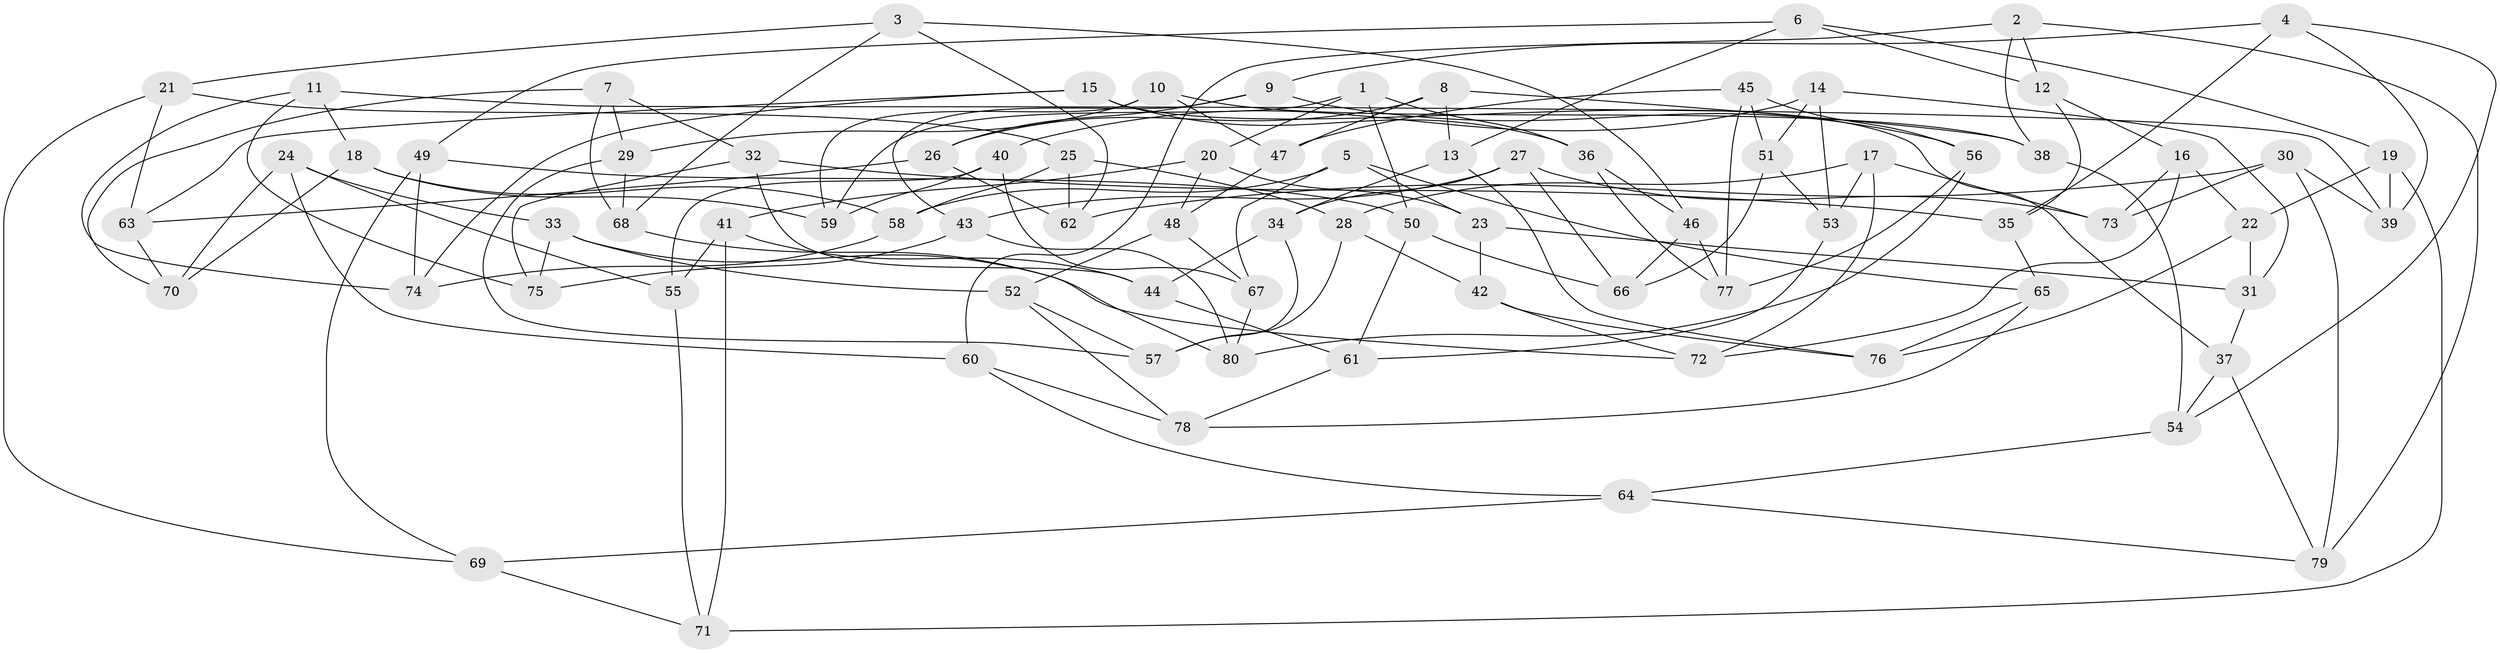 // coarse degree distribution, {4: 0.6964285714285714, 8: 0.05357142857142857, 6: 0.14285714285714285, 14: 0.017857142857142856, 3: 0.03571428571428571, 10: 0.017857142857142856, 5: 0.03571428571428571}
// Generated by graph-tools (version 1.1) at 2025/20/03/04/25 18:20:39]
// undirected, 80 vertices, 160 edges
graph export_dot {
graph [start="1"]
  node [color=gray90,style=filled];
  1;
  2;
  3;
  4;
  5;
  6;
  7;
  8;
  9;
  10;
  11;
  12;
  13;
  14;
  15;
  16;
  17;
  18;
  19;
  20;
  21;
  22;
  23;
  24;
  25;
  26;
  27;
  28;
  29;
  30;
  31;
  32;
  33;
  34;
  35;
  36;
  37;
  38;
  39;
  40;
  41;
  42;
  43;
  44;
  45;
  46;
  47;
  48;
  49;
  50;
  51;
  52;
  53;
  54;
  55;
  56;
  57;
  58;
  59;
  60;
  61;
  62;
  63;
  64;
  65;
  66;
  67;
  68;
  69;
  70;
  71;
  72;
  73;
  74;
  75;
  76;
  77;
  78;
  79;
  80;
  1 -- 50;
  1 -- 36;
  1 -- 20;
  1 -- 59;
  2 -- 60;
  2 -- 12;
  2 -- 38;
  2 -- 79;
  3 -- 21;
  3 -- 62;
  3 -- 68;
  3 -- 46;
  4 -- 54;
  4 -- 39;
  4 -- 35;
  4 -- 9;
  5 -- 65;
  5 -- 67;
  5 -- 58;
  5 -- 23;
  6 -- 19;
  6 -- 49;
  6 -- 13;
  6 -- 12;
  7 -- 70;
  7 -- 68;
  7 -- 29;
  7 -- 32;
  8 -- 26;
  8 -- 47;
  8 -- 38;
  8 -- 13;
  9 -- 56;
  9 -- 26;
  9 -- 43;
  10 -- 47;
  10 -- 38;
  10 -- 29;
  10 -- 59;
  11 -- 18;
  11 -- 75;
  11 -- 74;
  11 -- 39;
  12 -- 35;
  12 -- 16;
  13 -- 76;
  13 -- 34;
  14 -- 51;
  14 -- 40;
  14 -- 31;
  14 -- 53;
  15 -- 36;
  15 -- 37;
  15 -- 74;
  15 -- 63;
  16 -- 22;
  16 -- 73;
  16 -- 72;
  17 -- 72;
  17 -- 73;
  17 -- 28;
  17 -- 53;
  18 -- 70;
  18 -- 59;
  18 -- 58;
  19 -- 22;
  19 -- 71;
  19 -- 39;
  20 -- 48;
  20 -- 23;
  20 -- 41;
  21 -- 63;
  21 -- 25;
  21 -- 69;
  22 -- 31;
  22 -- 76;
  23 -- 31;
  23 -- 42;
  24 -- 33;
  24 -- 70;
  24 -- 60;
  24 -- 55;
  25 -- 28;
  25 -- 62;
  25 -- 58;
  26 -- 62;
  26 -- 63;
  27 -- 34;
  27 -- 43;
  27 -- 73;
  27 -- 66;
  28 -- 42;
  28 -- 57;
  29 -- 57;
  29 -- 68;
  30 -- 39;
  30 -- 62;
  30 -- 73;
  30 -- 79;
  31 -- 37;
  32 -- 35;
  32 -- 75;
  32 -- 44;
  33 -- 72;
  33 -- 75;
  33 -- 52;
  34 -- 44;
  34 -- 57;
  35 -- 65;
  36 -- 77;
  36 -- 46;
  37 -- 79;
  37 -- 54;
  38 -- 54;
  40 -- 59;
  40 -- 67;
  40 -- 55;
  41 -- 71;
  41 -- 55;
  41 -- 44;
  42 -- 76;
  42 -- 72;
  43 -- 75;
  43 -- 80;
  44 -- 61;
  45 -- 56;
  45 -- 77;
  45 -- 51;
  45 -- 47;
  46 -- 66;
  46 -- 77;
  47 -- 48;
  48 -- 52;
  48 -- 67;
  49 -- 50;
  49 -- 74;
  49 -- 69;
  50 -- 61;
  50 -- 66;
  51 -- 53;
  51 -- 66;
  52 -- 78;
  52 -- 57;
  53 -- 61;
  54 -- 64;
  55 -- 71;
  56 -- 80;
  56 -- 77;
  58 -- 74;
  60 -- 78;
  60 -- 64;
  61 -- 78;
  63 -- 70;
  64 -- 69;
  64 -- 79;
  65 -- 76;
  65 -- 78;
  67 -- 80;
  68 -- 80;
  69 -- 71;
}
